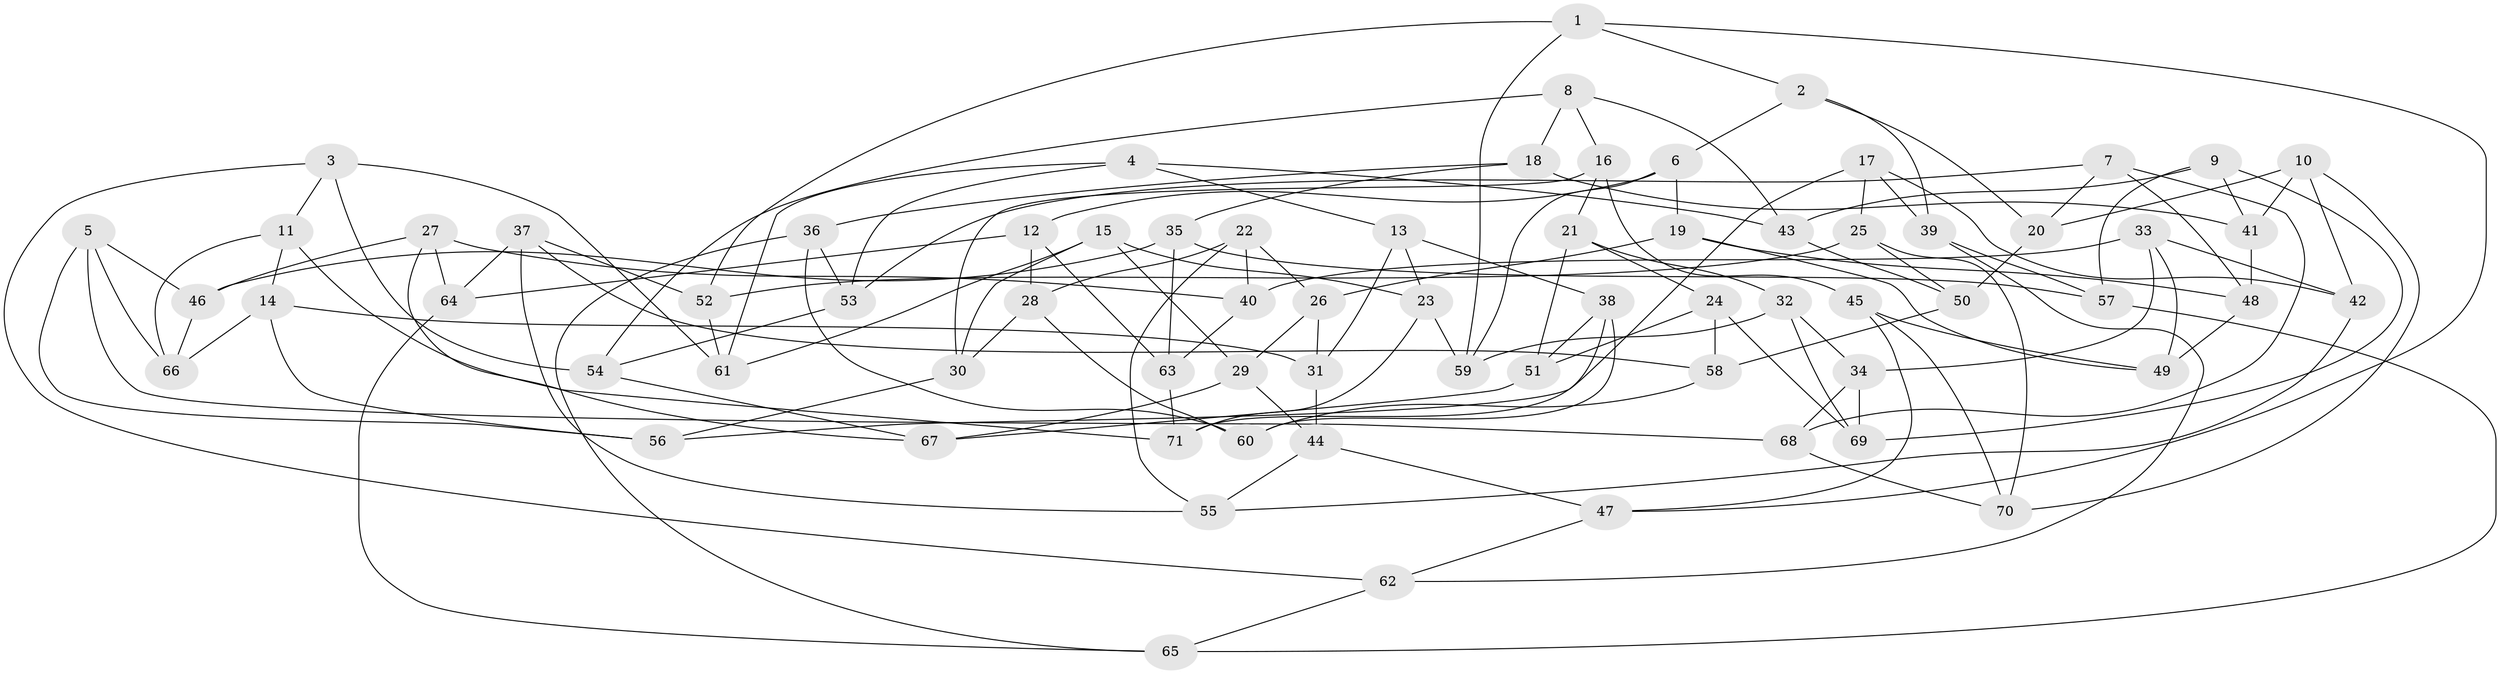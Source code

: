 // Generated by graph-tools (version 1.1) at 2025/11/02/27/25 16:11:49]
// undirected, 71 vertices, 142 edges
graph export_dot {
graph [start="1"]
  node [color=gray90,style=filled];
  1;
  2;
  3;
  4;
  5;
  6;
  7;
  8;
  9;
  10;
  11;
  12;
  13;
  14;
  15;
  16;
  17;
  18;
  19;
  20;
  21;
  22;
  23;
  24;
  25;
  26;
  27;
  28;
  29;
  30;
  31;
  32;
  33;
  34;
  35;
  36;
  37;
  38;
  39;
  40;
  41;
  42;
  43;
  44;
  45;
  46;
  47;
  48;
  49;
  50;
  51;
  52;
  53;
  54;
  55;
  56;
  57;
  58;
  59;
  60;
  61;
  62;
  63;
  64;
  65;
  66;
  67;
  68;
  69;
  70;
  71;
  1 -- 47;
  1 -- 52;
  1 -- 2;
  1 -- 59;
  2 -- 39;
  2 -- 6;
  2 -- 20;
  3 -- 62;
  3 -- 11;
  3 -- 61;
  3 -- 54;
  4 -- 13;
  4 -- 43;
  4 -- 53;
  4 -- 61;
  5 -- 66;
  5 -- 68;
  5 -- 56;
  5 -- 46;
  6 -- 59;
  6 -- 12;
  6 -- 19;
  7 -- 48;
  7 -- 20;
  7 -- 53;
  7 -- 68;
  8 -- 54;
  8 -- 16;
  8 -- 18;
  8 -- 43;
  9 -- 41;
  9 -- 69;
  9 -- 43;
  9 -- 57;
  10 -- 42;
  10 -- 41;
  10 -- 70;
  10 -- 20;
  11 -- 71;
  11 -- 66;
  11 -- 14;
  12 -- 63;
  12 -- 28;
  12 -- 64;
  13 -- 38;
  13 -- 31;
  13 -- 23;
  14 -- 31;
  14 -- 56;
  14 -- 66;
  15 -- 29;
  15 -- 30;
  15 -- 23;
  15 -- 61;
  16 -- 45;
  16 -- 21;
  16 -- 30;
  17 -- 39;
  17 -- 42;
  17 -- 25;
  17 -- 56;
  18 -- 36;
  18 -- 35;
  18 -- 41;
  19 -- 49;
  19 -- 48;
  19 -- 26;
  20 -- 50;
  21 -- 24;
  21 -- 32;
  21 -- 51;
  22 -- 28;
  22 -- 55;
  22 -- 40;
  22 -- 26;
  23 -- 71;
  23 -- 59;
  24 -- 69;
  24 -- 58;
  24 -- 51;
  25 -- 70;
  25 -- 50;
  25 -- 52;
  26 -- 29;
  26 -- 31;
  27 -- 67;
  27 -- 46;
  27 -- 64;
  27 -- 40;
  28 -- 60;
  28 -- 30;
  29 -- 67;
  29 -- 44;
  30 -- 56;
  31 -- 44;
  32 -- 34;
  32 -- 69;
  32 -- 59;
  33 -- 49;
  33 -- 42;
  33 -- 40;
  33 -- 34;
  34 -- 68;
  34 -- 69;
  35 -- 63;
  35 -- 57;
  35 -- 46;
  36 -- 65;
  36 -- 60;
  36 -- 53;
  37 -- 55;
  37 -- 64;
  37 -- 58;
  37 -- 52;
  38 -- 51;
  38 -- 71;
  38 -- 60;
  39 -- 57;
  39 -- 62;
  40 -- 63;
  41 -- 48;
  42 -- 55;
  43 -- 50;
  44 -- 55;
  44 -- 47;
  45 -- 47;
  45 -- 70;
  45 -- 49;
  46 -- 66;
  47 -- 62;
  48 -- 49;
  50 -- 58;
  51 -- 67;
  52 -- 61;
  53 -- 54;
  54 -- 67;
  57 -- 65;
  58 -- 60;
  62 -- 65;
  63 -- 71;
  64 -- 65;
  68 -- 70;
}
